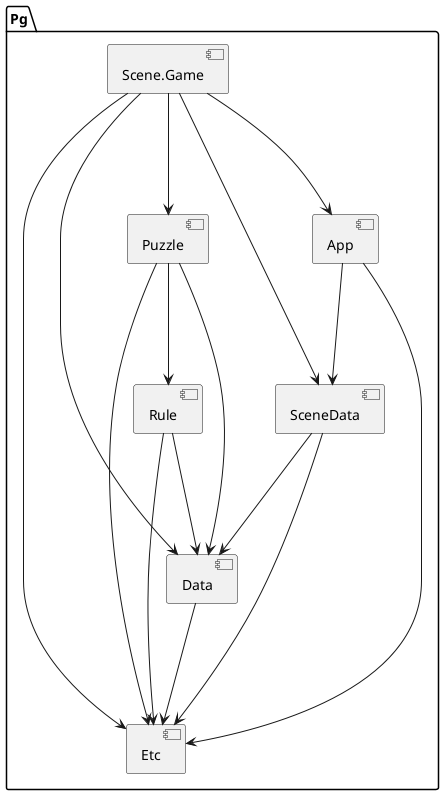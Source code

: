 @startuml

package "Pg" {
    [Etc]
    [Data]
    [Rule]
    [Puzzle]
    [Scene.Game]
    [SceneData]
    [App]
    Data ---> Etc
    Rule ---> Etc
    Rule ---> Data
    Puzzle ---> Etc
    Puzzle ---> Data
    Puzzle ---> Rule
    SceneData ---> Data
    SceneData ---> Etc
    Scene.Game ---> Etc
    Scene.Game ---> Data
    Scene.Game ---> Puzzle
    Scene.Game ---> App
    Scene.Game ---> SceneData
    App ---> Etc
    App ---> SceneData
}

@enduml
